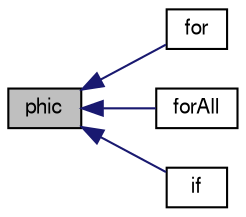 digraph "phic"
{
  bgcolor="transparent";
  edge [fontname="FreeSans",fontsize="10",labelfontname="FreeSans",labelfontsize="10"];
  node [fontname="FreeSans",fontsize="10",shape=record];
  rankdir="LR";
  Node60 [label="phic",height=0.2,width=0.4,color="black", fillcolor="grey75", style="filled", fontcolor="black"];
  Node60 -> Node61 [dir="back",color="midnightblue",fontsize="10",style="solid",fontname="FreeSans"];
  Node61 [label="for",height=0.2,width=0.4,color="black",URL="$a38567.html#abf62427f7086d97acff425b47c4aa0a5"];
  Node60 -> Node62 [dir="back",color="midnightblue",fontsize="10",style="solid",fontname="FreeSans"];
  Node62 [label="forAll",height=0.2,width=0.4,color="black",URL="$a38567.html#aeb669d62e64afb3799e163223ebcd3c0"];
  Node60 -> Node63 [dir="back",color="midnightblue",fontsize="10",style="solid",fontname="FreeSans"];
  Node63 [label="if",height=0.2,width=0.4,color="black",URL="$a38567.html#a946d6cb8b6f8b3d888252d5448bcaed8"];
}
